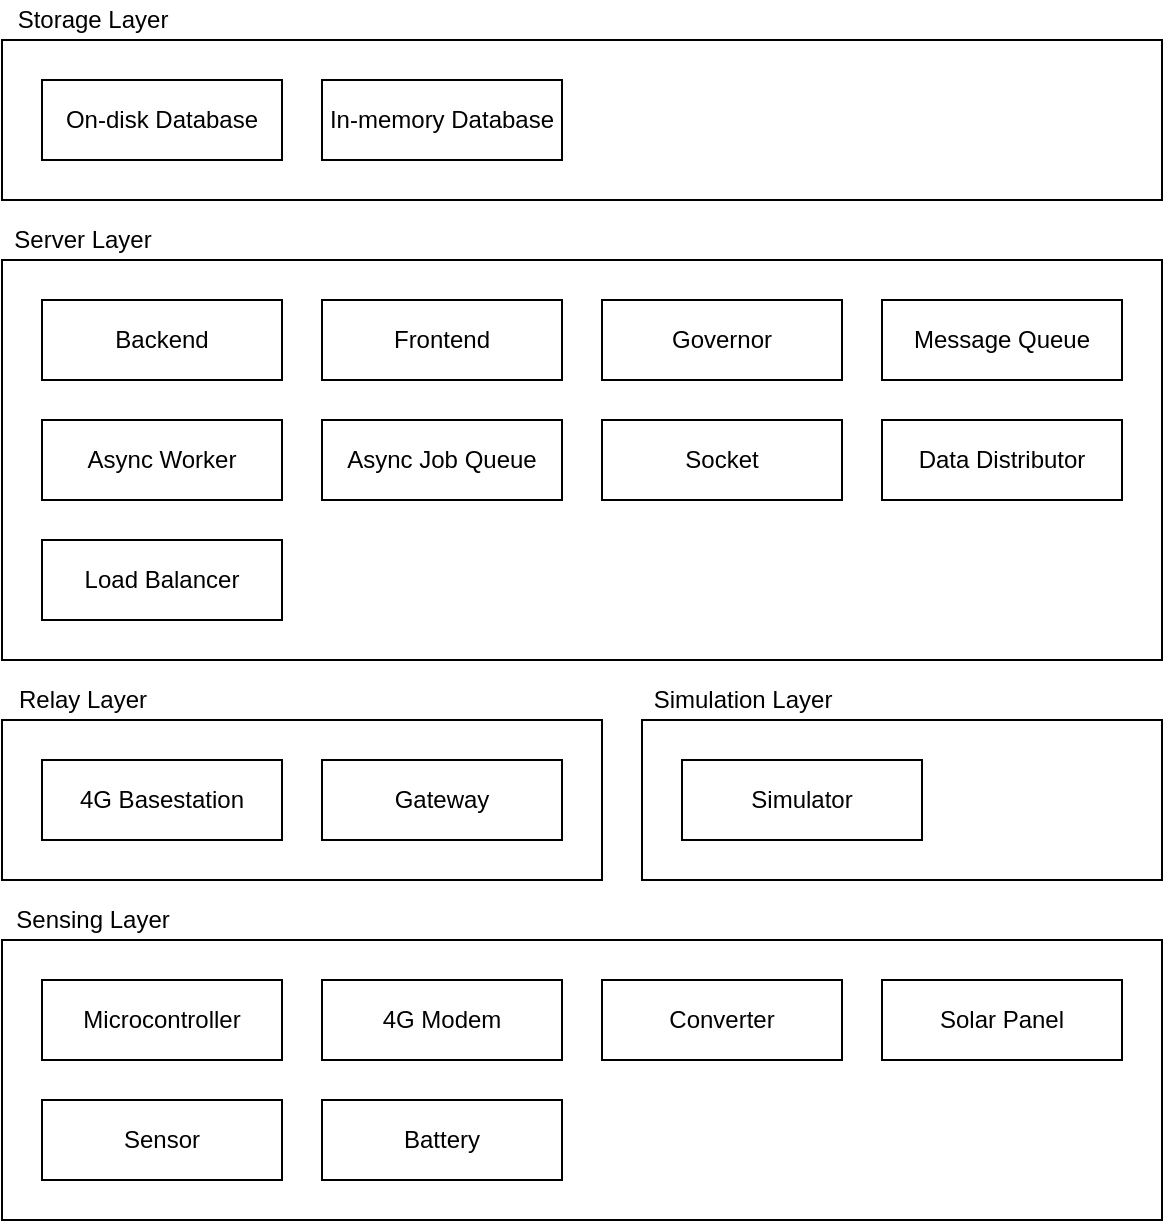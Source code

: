 <mxfile version="12.9.3" type="device"><diagram id="6ett2c1C0ESKFEEs_N5h" name="Page-1"><mxGraphModel dx="1718" dy="2162" grid="1" gridSize="10" guides="1" tooltips="1" connect="1" arrows="1" fold="1" page="1" pageScale="1" pageWidth="827" pageHeight="1169" math="0" shadow="0"><root><mxCell id="0"/><mxCell id="1" parent="0"/><mxCell id="eBlPrf8dNCr9dhg7e-iZ-1" value="" style="rounded=0;whiteSpace=wrap;html=1;" vertex="1" parent="1"><mxGeometry x="80" y="320" width="580" height="140" as="geometry"/></mxCell><mxCell id="eBlPrf8dNCr9dhg7e-iZ-2" value="Sensing Layer" style="text;html=1;align=center;verticalAlign=middle;resizable=0;points=[];autosize=1;" vertex="1" parent="1"><mxGeometry x="80" y="300" width="90" height="20" as="geometry"/></mxCell><mxCell id="eBlPrf8dNCr9dhg7e-iZ-3" value="Microcontroller" style="rounded=0;whiteSpace=wrap;html=1;" vertex="1" parent="1"><mxGeometry x="100" y="340" width="120" height="40" as="geometry"/></mxCell><mxCell id="eBlPrf8dNCr9dhg7e-iZ-4" value="4G Modem" style="rounded=0;whiteSpace=wrap;html=1;" vertex="1" parent="1"><mxGeometry x="240" y="340" width="120" height="40" as="geometry"/></mxCell><mxCell id="eBlPrf8dNCr9dhg7e-iZ-5" value="Converter" style="rounded=0;whiteSpace=wrap;html=1;" vertex="1" parent="1"><mxGeometry x="380" y="340" width="120" height="40" as="geometry"/></mxCell><mxCell id="eBlPrf8dNCr9dhg7e-iZ-6" value="Solar Panel" style="rounded=0;whiteSpace=wrap;html=1;" vertex="1" parent="1"><mxGeometry x="520" y="340" width="120" height="40" as="geometry"/></mxCell><mxCell id="eBlPrf8dNCr9dhg7e-iZ-9" value="Sensor" style="rounded=0;whiteSpace=wrap;html=1;" vertex="1" parent="1"><mxGeometry x="100" y="400" width="120" height="40" as="geometry"/></mxCell><mxCell id="eBlPrf8dNCr9dhg7e-iZ-11" value="Battery" style="rounded=0;whiteSpace=wrap;html=1;" vertex="1" parent="1"><mxGeometry x="240" y="400" width="120" height="40" as="geometry"/></mxCell><mxCell id="eBlPrf8dNCr9dhg7e-iZ-12" value="" style="rounded=0;whiteSpace=wrap;html=1;" vertex="1" parent="1"><mxGeometry x="80" y="210" width="300" height="80" as="geometry"/></mxCell><mxCell id="eBlPrf8dNCr9dhg7e-iZ-13" value="Relay Layer" style="text;html=1;align=center;verticalAlign=middle;resizable=0;points=[];autosize=1;" vertex="1" parent="1"><mxGeometry x="80" y="190" width="80" height="20" as="geometry"/></mxCell><mxCell id="eBlPrf8dNCr9dhg7e-iZ-20" value="4G Basestation" style="rounded=0;whiteSpace=wrap;html=1;" vertex="1" parent="1"><mxGeometry x="100" y="230" width="120" height="40" as="geometry"/></mxCell><mxCell id="eBlPrf8dNCr9dhg7e-iZ-21" value="Gateway" style="rounded=0;whiteSpace=wrap;html=1;" vertex="1" parent="1"><mxGeometry x="240" y="230" width="120" height="40" as="geometry"/></mxCell><mxCell id="eBlPrf8dNCr9dhg7e-iZ-34" value="" style="rounded=0;whiteSpace=wrap;html=1;" vertex="1" parent="1"><mxGeometry x="80" y="-20" width="580" height="200" as="geometry"/></mxCell><mxCell id="eBlPrf8dNCr9dhg7e-iZ-35" value="Server Layer" style="text;html=1;align=center;verticalAlign=middle;resizable=0;points=[];autosize=1;" vertex="1" parent="1"><mxGeometry x="80" y="-40" width="80" height="20" as="geometry"/></mxCell><mxCell id="eBlPrf8dNCr9dhg7e-iZ-36" value="Backend" style="rounded=0;whiteSpace=wrap;html=1;" vertex="1" parent="1"><mxGeometry x="100" width="120" height="40" as="geometry"/></mxCell><mxCell id="eBlPrf8dNCr9dhg7e-iZ-42" value="Frontend" style="rounded=0;whiteSpace=wrap;html=1;" vertex="1" parent="1"><mxGeometry x="240" width="120" height="40" as="geometry"/></mxCell><mxCell id="eBlPrf8dNCr9dhg7e-iZ-43" value="Governor" style="rounded=0;whiteSpace=wrap;html=1;" vertex="1" parent="1"><mxGeometry x="380" width="120" height="40" as="geometry"/></mxCell><mxCell id="eBlPrf8dNCr9dhg7e-iZ-44" value="Message Queue" style="rounded=0;whiteSpace=wrap;html=1;" vertex="1" parent="1"><mxGeometry x="520" width="120" height="40" as="geometry"/></mxCell><mxCell id="eBlPrf8dNCr9dhg7e-iZ-45" value="Async Worker" style="rounded=0;whiteSpace=wrap;html=1;" vertex="1" parent="1"><mxGeometry x="100" y="60" width="120" height="40" as="geometry"/></mxCell><mxCell id="eBlPrf8dNCr9dhg7e-iZ-46" value="Async Job Queue" style="rounded=0;whiteSpace=wrap;html=1;" vertex="1" parent="1"><mxGeometry x="240" y="60" width="120" height="40" as="geometry"/></mxCell><mxCell id="eBlPrf8dNCr9dhg7e-iZ-48" value="" style="rounded=0;whiteSpace=wrap;html=1;" vertex="1" parent="1"><mxGeometry x="80" y="-130" width="580" height="80" as="geometry"/></mxCell><mxCell id="eBlPrf8dNCr9dhg7e-iZ-49" value="Storage Layer" style="text;html=1;align=center;verticalAlign=middle;resizable=0;points=[];autosize=1;" vertex="1" parent="1"><mxGeometry x="80" y="-150" width="90" height="20" as="geometry"/></mxCell><mxCell id="eBlPrf8dNCr9dhg7e-iZ-51" value="On-disk Database" style="rounded=0;whiteSpace=wrap;html=1;" vertex="1" parent="1"><mxGeometry x="100" y="-110" width="120" height="40" as="geometry"/></mxCell><mxCell id="eBlPrf8dNCr9dhg7e-iZ-54" value="In-memory Database" style="rounded=0;whiteSpace=wrap;html=1;" vertex="1" parent="1"><mxGeometry x="240" y="-110" width="120" height="40" as="geometry"/></mxCell><mxCell id="eBlPrf8dNCr9dhg7e-iZ-55" value="Socket" style="rounded=0;whiteSpace=wrap;html=1;" vertex="1" parent="1"><mxGeometry x="380" y="60" width="120" height="40" as="geometry"/></mxCell><mxCell id="eBlPrf8dNCr9dhg7e-iZ-56" value="Data Distributor" style="rounded=0;whiteSpace=wrap;html=1;" vertex="1" parent="1"><mxGeometry x="520" y="60" width="120" height="40" as="geometry"/></mxCell><mxCell id="eBlPrf8dNCr9dhg7e-iZ-57" value="Load Balancer" style="rounded=0;whiteSpace=wrap;html=1;" vertex="1" parent="1"><mxGeometry x="100" y="120" width="120" height="40" as="geometry"/></mxCell><mxCell id="eBlPrf8dNCr9dhg7e-iZ-58" value="" style="rounded=0;whiteSpace=wrap;html=1;" vertex="1" parent="1"><mxGeometry x="400" y="210" width="260" height="80" as="geometry"/></mxCell><mxCell id="eBlPrf8dNCr9dhg7e-iZ-59" value="Simulation Layer" style="text;html=1;align=center;verticalAlign=middle;resizable=0;points=[];autosize=1;" vertex="1" parent="1"><mxGeometry x="400" y="190" width="100" height="20" as="geometry"/></mxCell><mxCell id="eBlPrf8dNCr9dhg7e-iZ-60" value="Simulator" style="rounded=0;whiteSpace=wrap;html=1;" vertex="1" parent="1"><mxGeometry x="420" y="230" width="120" height="40" as="geometry"/></mxCell></root></mxGraphModel></diagram></mxfile>